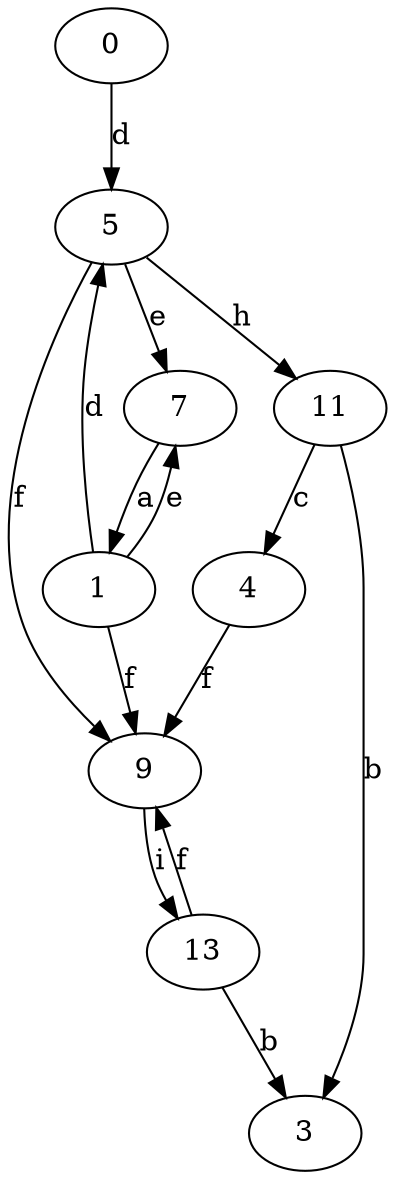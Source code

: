 strict digraph  {
0;
1;
3;
4;
5;
7;
9;
11;
13;
0 -> 5  [label=d];
1 -> 5  [label=d];
1 -> 7  [label=e];
1 -> 9  [label=f];
4 -> 9  [label=f];
5 -> 7  [label=e];
5 -> 9  [label=f];
5 -> 11  [label=h];
7 -> 1  [label=a];
9 -> 13  [label=i];
11 -> 3  [label=b];
11 -> 4  [label=c];
13 -> 3  [label=b];
13 -> 9  [label=f];
}
